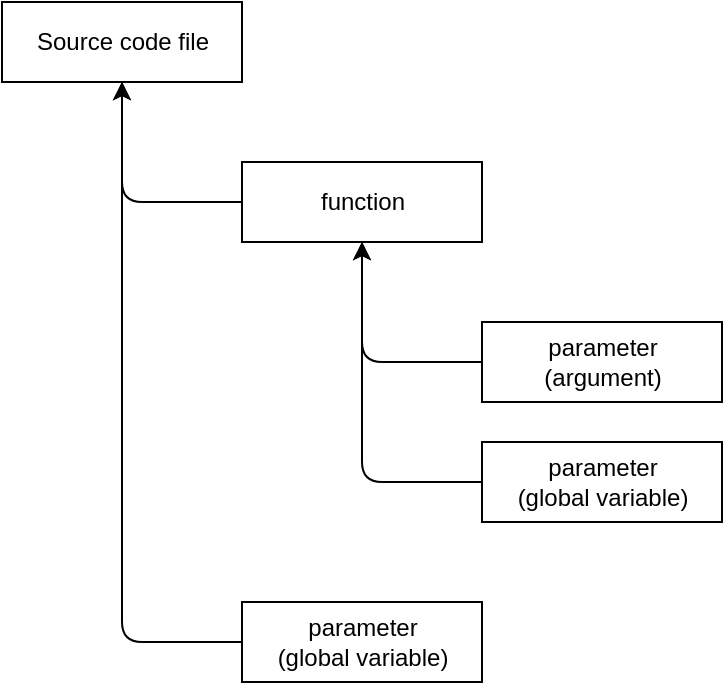<mxfile version="20.8.16" type="device" pages="2"><diagram name="object diagram" id="mWa1PCLLSX5FBTMVsooy"><mxGraphModel dx="1434" dy="854" grid="1" gridSize="10" guides="1" tooltips="1" connect="1" arrows="1" fold="1" page="1" pageScale="1" pageWidth="827" pageHeight="1169" math="0" shadow="0"><root><mxCell id="0"/><mxCell id="1" parent="0"/><mxCell id="bWyZnPxMCbl4M0stKWWI-1" value="Source code file" style="html=1;" vertex="1" parent="1"><mxGeometry x="80" y="80" width="120" height="40" as="geometry"/></mxCell><mxCell id="bWyZnPxMCbl4M0stKWWI-7" style="edgeStyle=orthogonalEdgeStyle;orthogonalLoop=1;jettySize=auto;html=1;strokeWidth=1;rounded=1;" edge="1" parent="1" source="bWyZnPxMCbl4M0stKWWI-2" target="bWyZnPxMCbl4M0stKWWI-1"><mxGeometry relative="1" as="geometry"><mxPoint x="130" y="230" as="sourcePoint"/><Array as="points"><mxPoint x="140" y="180"/></Array></mxGeometry></mxCell><mxCell id="bWyZnPxMCbl4M0stKWWI-2" value="function" style="html=1;" vertex="1" parent="1"><mxGeometry x="200" y="160" width="120" height="40" as="geometry"/></mxCell><mxCell id="bWyZnPxMCbl4M0stKWWI-3" value="parameter&lt;br&gt;(argument)" style="html=1;" vertex="1" parent="1"><mxGeometry x="320" y="240" width="120" height="40" as="geometry"/></mxCell><mxCell id="bWyZnPxMCbl4M0stKWWI-5" value="parameter&lt;br&gt;(global variable)" style="html=1;" vertex="1" parent="1"><mxGeometry x="320" y="300" width="120" height="40" as="geometry"/></mxCell><mxCell id="bWyZnPxMCbl4M0stKWWI-11" style="edgeStyle=orthogonalEdgeStyle;rounded=1;orthogonalLoop=1;jettySize=auto;html=1;strokeWidth=1;elbow=vertical;" edge="1" parent="1" source="bWyZnPxMCbl4M0stKWWI-6" target="bWyZnPxMCbl4M0stKWWI-1"><mxGeometry relative="1" as="geometry"><Array as="points"><mxPoint x="140" y="400"/></Array></mxGeometry></mxCell><mxCell id="bWyZnPxMCbl4M0stKWWI-6" value="parameter&lt;br&gt;(global variable)" style="html=1;" vertex="1" parent="1"><mxGeometry x="200" y="380" width="120" height="40" as="geometry"/></mxCell><mxCell id="bWyZnPxMCbl4M0stKWWI-8" style="edgeStyle=orthogonalEdgeStyle;orthogonalLoop=1;jettySize=auto;html=1;strokeWidth=1;rounded=1;" edge="1" parent="1" source="bWyZnPxMCbl4M0stKWWI-3" target="bWyZnPxMCbl4M0stKWWI-2"><mxGeometry relative="1" as="geometry"><mxPoint x="210" y="190" as="sourcePoint"/><mxPoint x="150" y="130" as="targetPoint"/><Array as="points"><mxPoint x="260" y="260"/></Array></mxGeometry></mxCell><mxCell id="bWyZnPxMCbl4M0stKWWI-9" style="edgeStyle=orthogonalEdgeStyle;orthogonalLoop=1;jettySize=auto;html=1;strokeWidth=1;rounded=1;" edge="1" parent="1" source="bWyZnPxMCbl4M0stKWWI-5" target="bWyZnPxMCbl4M0stKWWI-2"><mxGeometry relative="1" as="geometry"><mxPoint x="330" y="270" as="sourcePoint"/><mxPoint x="270" y="210" as="targetPoint"/><Array as="points"><mxPoint x="260" y="320"/></Array></mxGeometry></mxCell></root></mxGraphModel></diagram><diagram id="RwTYkRpZc5c9Tv_1QA7E" name="class diagram"><mxGraphModel dx="1434" dy="854" grid="1" gridSize="10" guides="1" tooltips="1" connect="1" arrows="1" fold="1" page="1" pageScale="1" pageWidth="827" pageHeight="1169" math="0" shadow="0"><root><mxCell id="0"/><mxCell id="1" parent="0"/><mxCell id="ktaZ_sr6ljZ5bnoVrKtA-1" value="source code file" style="swimlane;fontStyle=1;align=center;verticalAlign=top;childLayout=stackLayout;horizontal=1;startSize=26;horizontalStack=0;resizeParent=1;resizeParentMax=0;resizeLast=0;collapsible=1;marginBottom=0;" vertex="1" parent="1"><mxGeometry x="80" y="80" width="160" height="86" as="geometry"/></mxCell><mxCell id="ktaZ_sr6ljZ5bnoVrKtA-2" value="+ name" style="text;strokeColor=none;fillColor=none;align=left;verticalAlign=top;spacingLeft=4;spacingRight=4;overflow=hidden;rotatable=0;points=[[0,0.5],[1,0.5]];portConstraint=eastwest;" vertex="1" parent="ktaZ_sr6ljZ5bnoVrKtA-1"><mxGeometry y="26" width="160" height="26" as="geometry"/></mxCell><mxCell id="UseJzBsJfipxlU5ZlaA_-1" value="+ path" style="text;strokeColor=none;fillColor=none;align=left;verticalAlign=top;spacingLeft=4;spacingRight=4;overflow=hidden;rotatable=0;points=[[0,0.5],[1,0.5]];portConstraint=eastwest;" vertex="1" parent="ktaZ_sr6ljZ5bnoVrKtA-1"><mxGeometry y="52" width="160" height="26" as="geometry"/></mxCell><mxCell id="ktaZ_sr6ljZ5bnoVrKtA-3" value="" style="line;strokeWidth=1;fillColor=none;align=left;verticalAlign=middle;spacingTop=-1;spacingLeft=3;spacingRight=3;rotatable=0;labelPosition=right;points=[];portConstraint=eastwest;strokeColor=inherit;" vertex="1" parent="ktaZ_sr6ljZ5bnoVrKtA-1"><mxGeometry y="78" width="160" height="8" as="geometry"/></mxCell><mxCell id="51T-vUiFRFEUUnfcNCvz-27" style="edgeStyle=orthogonalEdgeStyle;rounded=1;orthogonalLoop=1;jettySize=auto;html=1;strokeWidth=1;elbow=vertical;endArrow=diamondThin;endFill=0;startSize=6;endSize=12;" edge="1" parent="1" source="UseJzBsJfipxlU5ZlaA_-2" target="ktaZ_sr6ljZ5bnoVrKtA-1"><mxGeometry relative="1" as="geometry"><Array as="points"><mxPoint x="200" y="269"/></Array></mxGeometry></mxCell><mxCell id="51T-vUiFRFEUUnfcNCvz-30" value="1" style="edgeLabel;html=1;align=center;verticalAlign=middle;resizable=0;points=[];" vertex="1" connectable="0" parent="51T-vUiFRFEUUnfcNCvz-27"><mxGeometry x="0.659" y="-1" relative="1" as="geometry"><mxPoint x="-11" y="-24" as="offset"/></mxGeometry></mxCell><mxCell id="51T-vUiFRFEUUnfcNCvz-31" value="0 .. *" style="edgeLabel;html=1;align=center;verticalAlign=middle;resizable=0;points=[];" vertex="1" connectable="0" parent="51T-vUiFRFEUUnfcNCvz-27"><mxGeometry x="-0.103" y="1" relative="1" as="geometry"><mxPoint x="80" y="-10" as="offset"/></mxGeometry></mxCell><mxCell id="UseJzBsJfipxlU5ZlaA_-2" value="function" style="swimlane;fontStyle=1;align=center;verticalAlign=top;childLayout=stackLayout;horizontal=1;startSize=26;horizontalStack=0;resizeParent=1;resizeParentMax=0;resizeLast=0;collapsible=1;marginBottom=0;" vertex="1" parent="1"><mxGeometry x="320" y="200" width="160" height="138" as="geometry"/></mxCell><mxCell id="UseJzBsJfipxlU5ZlaA_-3" value="+ name" style="text;strokeColor=none;fillColor=none;align=left;verticalAlign=top;spacingLeft=4;spacingRight=4;overflow=hidden;rotatable=0;points=[[0,0.5],[1,0.5]];portConstraint=eastwest;" vertex="1" parent="UseJzBsJfipxlU5ZlaA_-2"><mxGeometry y="26" width="160" height="26" as="geometry"/></mxCell><mxCell id="51T-vUiFRFEUUnfcNCvz-1" value="+ type" style="text;strokeColor=none;fillColor=none;align=left;verticalAlign=top;spacingLeft=4;spacingRight=4;overflow=hidden;rotatable=0;points=[[0,0.5],[1,0.5]];portConstraint=eastwest;" vertex="1" parent="UseJzBsJfipxlU5ZlaA_-2"><mxGeometry y="52" width="160" height="26" as="geometry"/></mxCell><mxCell id="UseJzBsJfipxlU5ZlaA_-4" value="" style="line;strokeWidth=1;fillColor=none;align=left;verticalAlign=middle;spacingTop=-1;spacingLeft=3;spacingRight=3;rotatable=0;labelPosition=right;points=[];portConstraint=eastwest;strokeColor=inherit;" vertex="1" parent="UseJzBsJfipxlU5ZlaA_-2"><mxGeometry y="78" width="160" height="8" as="geometry"/></mxCell><mxCell id="UseJzBsJfipxlU5ZlaA_-5" value="+ to string" style="text;strokeColor=none;fillColor=none;align=left;verticalAlign=top;spacingLeft=4;spacingRight=4;overflow=hidden;rotatable=0;points=[[0,0.5],[1,0.5]];portConstraint=eastwest;" vertex="1" parent="UseJzBsJfipxlU5ZlaA_-2"><mxGeometry y="86" width="160" height="26" as="geometry"/></mxCell><mxCell id="51T-vUiFRFEUUnfcNCvz-2" value="+ equals to" style="text;strokeColor=none;fillColor=none;align=left;verticalAlign=top;spacingLeft=4;spacingRight=4;overflow=hidden;rotatable=0;points=[[0,0.5],[1,0.5]];portConstraint=eastwest;" vertex="1" parent="UseJzBsJfipxlU5ZlaA_-2"><mxGeometry y="112" width="160" height="26" as="geometry"/></mxCell><mxCell id="51T-vUiFRFEUUnfcNCvz-28" style="edgeStyle=orthogonalEdgeStyle;rounded=1;orthogonalLoop=1;jettySize=auto;html=1;strokeWidth=1;elbow=vertical;endArrow=diamondThin;endFill=0;endSize=12;" edge="1" parent="1" source="51T-vUiFRFEUUnfcNCvz-15" target="UseJzBsJfipxlU5ZlaA_-2"><mxGeometry relative="1" as="geometry"/></mxCell><mxCell id="51T-vUiFRFEUUnfcNCvz-32" value="1" style="edgeLabel;html=1;align=center;verticalAlign=middle;resizable=0;points=[];" vertex="1" connectable="0" parent="51T-vUiFRFEUUnfcNCvz-28"><mxGeometry x="0.735" y="-1" relative="1" as="geometry"><mxPoint x="-11" y="-16" as="offset"/></mxGeometry></mxCell><mxCell id="51T-vUiFRFEUUnfcNCvz-33" value="0 .. *" style="edgeLabel;html=1;align=center;verticalAlign=middle;resizable=0;points=[];" vertex="1" connectable="0" parent="51T-vUiFRFEUUnfcNCvz-28"><mxGeometry x="-0.204" relative="1" as="geometry"><mxPoint x="64" y="-9" as="offset"/></mxGeometry></mxCell><mxCell id="51T-vUiFRFEUUnfcNCvz-15" value="argument" style="swimlane;fontStyle=1;align=center;verticalAlign=top;childLayout=stackLayout;horizontal=1;startSize=26;horizontalStack=0;resizeParent=1;resizeParentMax=0;resizeLast=0;collapsible=1;marginBottom=0;" vertex="1" parent="1"><mxGeometry x="520" y="360" width="160" height="138" as="geometry"/></mxCell><mxCell id="51T-vUiFRFEUUnfcNCvz-16" value="+ name" style="text;strokeColor=none;fillColor=none;align=left;verticalAlign=top;spacingLeft=4;spacingRight=4;overflow=hidden;rotatable=0;points=[[0,0.5],[1,0.5]];portConstraint=eastwest;" vertex="1" parent="51T-vUiFRFEUUnfcNCvz-15"><mxGeometry y="26" width="160" height="26" as="geometry"/></mxCell><mxCell id="51T-vUiFRFEUUnfcNCvz-17" value="+ type" style="text;strokeColor=none;fillColor=none;align=left;verticalAlign=top;spacingLeft=4;spacingRight=4;overflow=hidden;rotatable=0;points=[[0,0.5],[1,0.5]];portConstraint=eastwest;" vertex="1" parent="51T-vUiFRFEUUnfcNCvz-15"><mxGeometry y="52" width="160" height="26" as="geometry"/></mxCell><mxCell id="51T-vUiFRFEUUnfcNCvz-18" value="" style="line;strokeWidth=1;fillColor=none;align=left;verticalAlign=middle;spacingTop=-1;spacingLeft=3;spacingRight=3;rotatable=0;labelPosition=right;points=[];portConstraint=eastwest;strokeColor=inherit;" vertex="1" parent="51T-vUiFRFEUUnfcNCvz-15"><mxGeometry y="78" width="160" height="8" as="geometry"/></mxCell><mxCell id="51T-vUiFRFEUUnfcNCvz-19" value="+ to string" style="text;strokeColor=none;fillColor=none;align=left;verticalAlign=top;spacingLeft=4;spacingRight=4;overflow=hidden;rotatable=0;points=[[0,0.5],[1,0.5]];portConstraint=eastwest;" vertex="1" parent="51T-vUiFRFEUUnfcNCvz-15"><mxGeometry y="86" width="160" height="26" as="geometry"/></mxCell><mxCell id="51T-vUiFRFEUUnfcNCvz-20" value="+ equals to" style="text;strokeColor=none;fillColor=none;align=left;verticalAlign=top;spacingLeft=4;spacingRight=4;overflow=hidden;rotatable=0;points=[[0,0.5],[1,0.5]];portConstraint=eastwest;" vertex="1" parent="51T-vUiFRFEUUnfcNCvz-15"><mxGeometry y="112" width="160" height="26" as="geometry"/></mxCell><mxCell id="51T-vUiFRFEUUnfcNCvz-29" style="edgeStyle=orthogonalEdgeStyle;rounded=1;orthogonalLoop=1;jettySize=auto;html=1;strokeWidth=1;elbow=vertical;endArrow=diamondThin;endFill=0;endSize=12;" edge="1" parent="1" source="51T-vUiFRFEUUnfcNCvz-21" target="ktaZ_sr6ljZ5bnoVrKtA-1"><mxGeometry relative="1" as="geometry"/></mxCell><mxCell id="51T-vUiFRFEUUnfcNCvz-34" value="1" style="edgeLabel;html=1;align=center;verticalAlign=middle;resizable=0;points=[];" vertex="1" connectable="0" parent="51T-vUiFRFEUUnfcNCvz-29"><mxGeometry x="0.91" y="2" relative="1" as="geometry"><mxPoint x="-8" y="-14" as="offset"/></mxGeometry></mxCell><mxCell id="51T-vUiFRFEUUnfcNCvz-35" value="0..*" style="edgeLabel;html=1;align=center;verticalAlign=middle;resizable=0;points=[];" vertex="1" connectable="0" parent="51T-vUiFRFEUUnfcNCvz-29"><mxGeometry x="-0.701" y="-1" relative="1" as="geometry"><mxPoint x="73" y="-8" as="offset"/></mxGeometry></mxCell><mxCell id="51T-vUiFRFEUUnfcNCvz-21" value="global variable" style="swimlane;fontStyle=1;align=center;verticalAlign=top;childLayout=stackLayout;horizontal=1;startSize=26;horizontalStack=0;resizeParent=1;resizeParentMax=0;resizeLast=0;collapsible=1;marginBottom=0;" vertex="1" parent="1"><mxGeometry x="320" y="560" width="160" height="138" as="geometry"/></mxCell><mxCell id="51T-vUiFRFEUUnfcNCvz-22" value="+ name" style="text;strokeColor=none;fillColor=none;align=left;verticalAlign=top;spacingLeft=4;spacingRight=4;overflow=hidden;rotatable=0;points=[[0,0.5],[1,0.5]];portConstraint=eastwest;" vertex="1" parent="51T-vUiFRFEUUnfcNCvz-21"><mxGeometry y="26" width="160" height="26" as="geometry"/></mxCell><mxCell id="51T-vUiFRFEUUnfcNCvz-23" value="+ type" style="text;strokeColor=none;fillColor=none;align=left;verticalAlign=top;spacingLeft=4;spacingRight=4;overflow=hidden;rotatable=0;points=[[0,0.5],[1,0.5]];portConstraint=eastwest;" vertex="1" parent="51T-vUiFRFEUUnfcNCvz-21"><mxGeometry y="52" width="160" height="26" as="geometry"/></mxCell><mxCell id="51T-vUiFRFEUUnfcNCvz-24" value="" style="line;strokeWidth=1;fillColor=none;align=left;verticalAlign=middle;spacingTop=-1;spacingLeft=3;spacingRight=3;rotatable=0;labelPosition=right;points=[];portConstraint=eastwest;strokeColor=inherit;" vertex="1" parent="51T-vUiFRFEUUnfcNCvz-21"><mxGeometry y="78" width="160" height="8" as="geometry"/></mxCell><mxCell id="51T-vUiFRFEUUnfcNCvz-25" value="+ to string" style="text;strokeColor=none;fillColor=none;align=left;verticalAlign=top;spacingLeft=4;spacingRight=4;overflow=hidden;rotatable=0;points=[[0,0.5],[1,0.5]];portConstraint=eastwest;" vertex="1" parent="51T-vUiFRFEUUnfcNCvz-21"><mxGeometry y="86" width="160" height="26" as="geometry"/></mxCell><mxCell id="51T-vUiFRFEUUnfcNCvz-26" value="+ equals to" style="text;strokeColor=none;fillColor=none;align=left;verticalAlign=top;spacingLeft=4;spacingRight=4;overflow=hidden;rotatable=0;points=[[0,0.5],[1,0.5]];portConstraint=eastwest;" vertex="1" parent="51T-vUiFRFEUUnfcNCvz-21"><mxGeometry y="112" width="160" height="26" as="geometry"/></mxCell></root></mxGraphModel></diagram></mxfile>